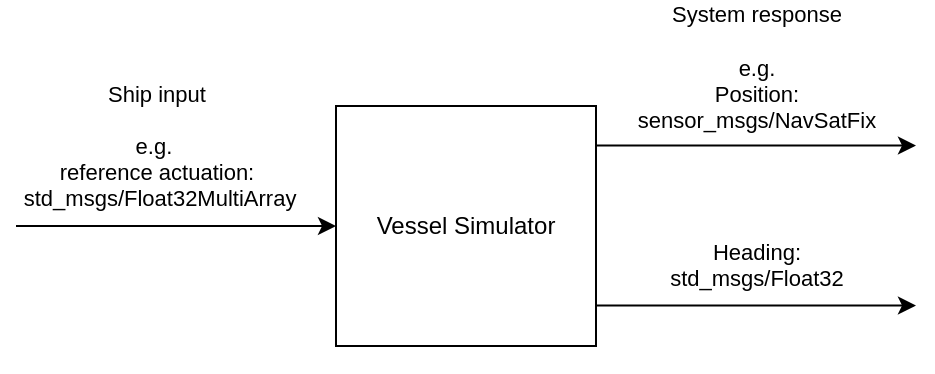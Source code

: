 <mxfile version="20.5.1" type="github">
  <diagram id="0OexO2IGbUicg3op_Psr" name="Page-1">
    <mxGraphModel dx="813" dy="422" grid="1" gridSize="10" guides="1" tooltips="1" connect="1" arrows="1" fold="1" page="1" pageScale="1" pageWidth="827" pageHeight="1169" math="0" shadow="0">
      <root>
        <mxCell id="0" />
        <mxCell id="1" parent="0" />
        <mxCell id="hIB8pztjtULYRo2MexRl-7" value="System response&lt;br&gt;&lt;br&gt;e.g. &lt;br&gt;Position:&lt;br&gt;sensor_msgs/NavSatFix&lt;br&gt;&lt;br&gt;&lt;br&gt;&lt;br&gt;&lt;br&gt;Heading:&lt;br&gt;std_msgs/Float32&lt;br&gt;&lt;br&gt;&lt;br&gt;&lt;br&gt;" style="edgeLabel;html=1;align=center;verticalAlign=middle;resizable=0;points=[];" vertex="1" connectable="0" parent="1">
          <mxGeometry x="529.999" y="319.76" as="geometry" />
        </mxCell>
        <mxCell id="hIB8pztjtULYRo2MexRl-1" value="Vessel Simulator" style="rounded=0;whiteSpace=wrap;html=1;" vertex="1" parent="1">
          <mxGeometry x="320" y="280" width="130" height="120" as="geometry" />
        </mxCell>
        <mxCell id="hIB8pztjtULYRo2MexRl-3" value="" style="endArrow=classic;html=1;rounded=0;entryX=0;entryY=0.5;entryDx=0;entryDy=0;" edge="1" parent="1" target="hIB8pztjtULYRo2MexRl-1">
          <mxGeometry width="50" height="50" relative="1" as="geometry">
            <mxPoint x="160" y="340" as="sourcePoint" />
            <mxPoint x="250" y="340" as="targetPoint" />
          </mxGeometry>
        </mxCell>
        <mxCell id="hIB8pztjtULYRo2MexRl-6" value="Ship input&lt;br&gt;&lt;br&gt;e.g.&amp;nbsp;&lt;br&gt;reference actuation:&lt;br&gt;&amp;nbsp;std_msgs/Float32MultiArray" style="edgeLabel;html=1;align=center;verticalAlign=middle;resizable=0;points=[];" vertex="1" connectable="0" parent="hIB8pztjtULYRo2MexRl-3">
          <mxGeometry x="-0.153" relative="1" as="geometry">
            <mxPoint x="2" y="-40" as="offset" />
          </mxGeometry>
        </mxCell>
        <mxCell id="hIB8pztjtULYRo2MexRl-4" value="" style="endArrow=classic;html=1;rounded=0;entryX=0;entryY=0.5;entryDx=0;entryDy=0;" edge="1" parent="1">
          <mxGeometry width="50" height="50" relative="1" as="geometry">
            <mxPoint x="450" y="299.76" as="sourcePoint" />
            <mxPoint x="610.0" y="299.76" as="targetPoint" />
          </mxGeometry>
        </mxCell>
        <mxCell id="hIB8pztjtULYRo2MexRl-5" value="" style="endArrow=classic;html=1;rounded=0;entryX=0;entryY=0.5;entryDx=0;entryDy=0;" edge="1" parent="1">
          <mxGeometry width="50" height="50" relative="1" as="geometry">
            <mxPoint x="450" y="379.76" as="sourcePoint" />
            <mxPoint x="610.0" y="379.76" as="targetPoint" />
          </mxGeometry>
        </mxCell>
      </root>
    </mxGraphModel>
  </diagram>
</mxfile>
